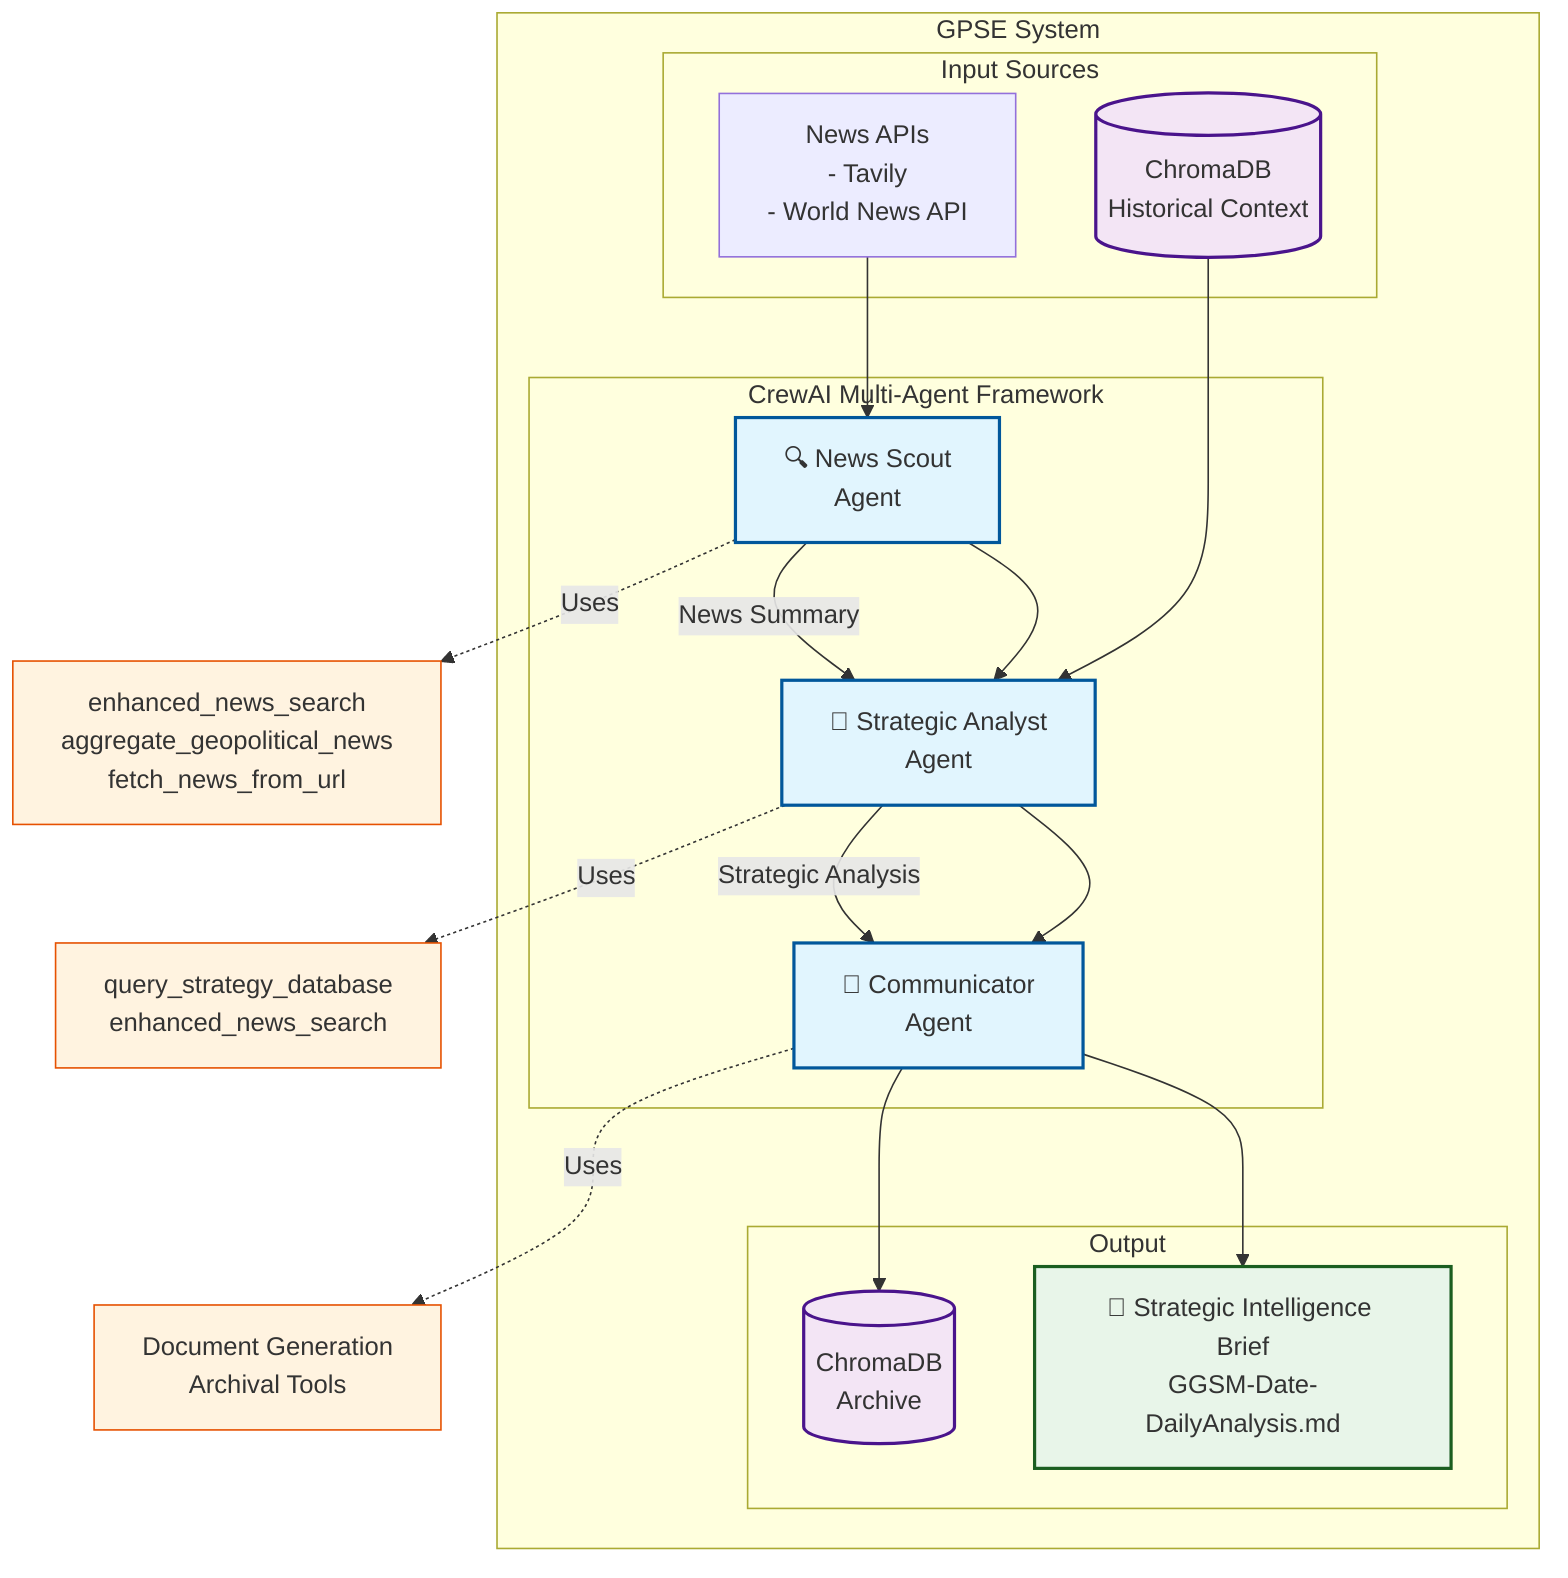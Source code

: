 graph TB
    %% Main system components
    subgraph "GPSE System"
        direction TB
        
        subgraph "Input Sources"
            NS[News APIs<br/>- Tavily<br/>- World News API]
            DB[(ChromaDB<br/>Historical Context)]
        end
        
        subgraph "CrewAI Multi-Agent Framework"
            direction LR
            A1[🔍 News Scout<br/>Agent]
            A2[🧠 Strategic Analyst<br/>Agent]
            A3[📝 Communicator<br/>Agent]
            
            A1 --> A2
            A2 --> A3
        end
        
        subgraph "Output"
            OUT[📄 Strategic Intelligence Brief<br/>GGSM-Date-DailyAnalysis.md]
            STORE[(ChromaDB<br/>Archive)]
        end
    end
    
    %% Data flow
    NS --> A1
    DB --> A2
    A1 --> |News Summary| A2
    A2 --> |Strategic Analysis| A3
    A3 --> OUT
    A3 --> STORE
    
    %% Tool connections
    A1 -.-> |Uses| T1[enhanced_news_search<br/>aggregate_geopolitical_news<br/>fetch_news_from_url]
    A2 -.-> |Uses| T2[query_strategy_database<br/>enhanced_news_search]
    A3 -.-> |Uses| T3[Document Generation<br/>Archival Tools]
    
    %% Styling
    classDef agent fill:#e1f5fe,stroke:#01579b,stroke-width:2px
    classDef tool fill:#fff3e0,stroke:#e65100,stroke-width:1px
    classDef storage fill:#f3e5f5,stroke:#4a148c,stroke-width:2px
    classDef output fill:#e8f5e9,stroke:#1b5e20,stroke-width:2px
    
    class A1,A2,A3 agent
    class T1,T2,T3 tool
    class DB,STORE storage
    class OUT output